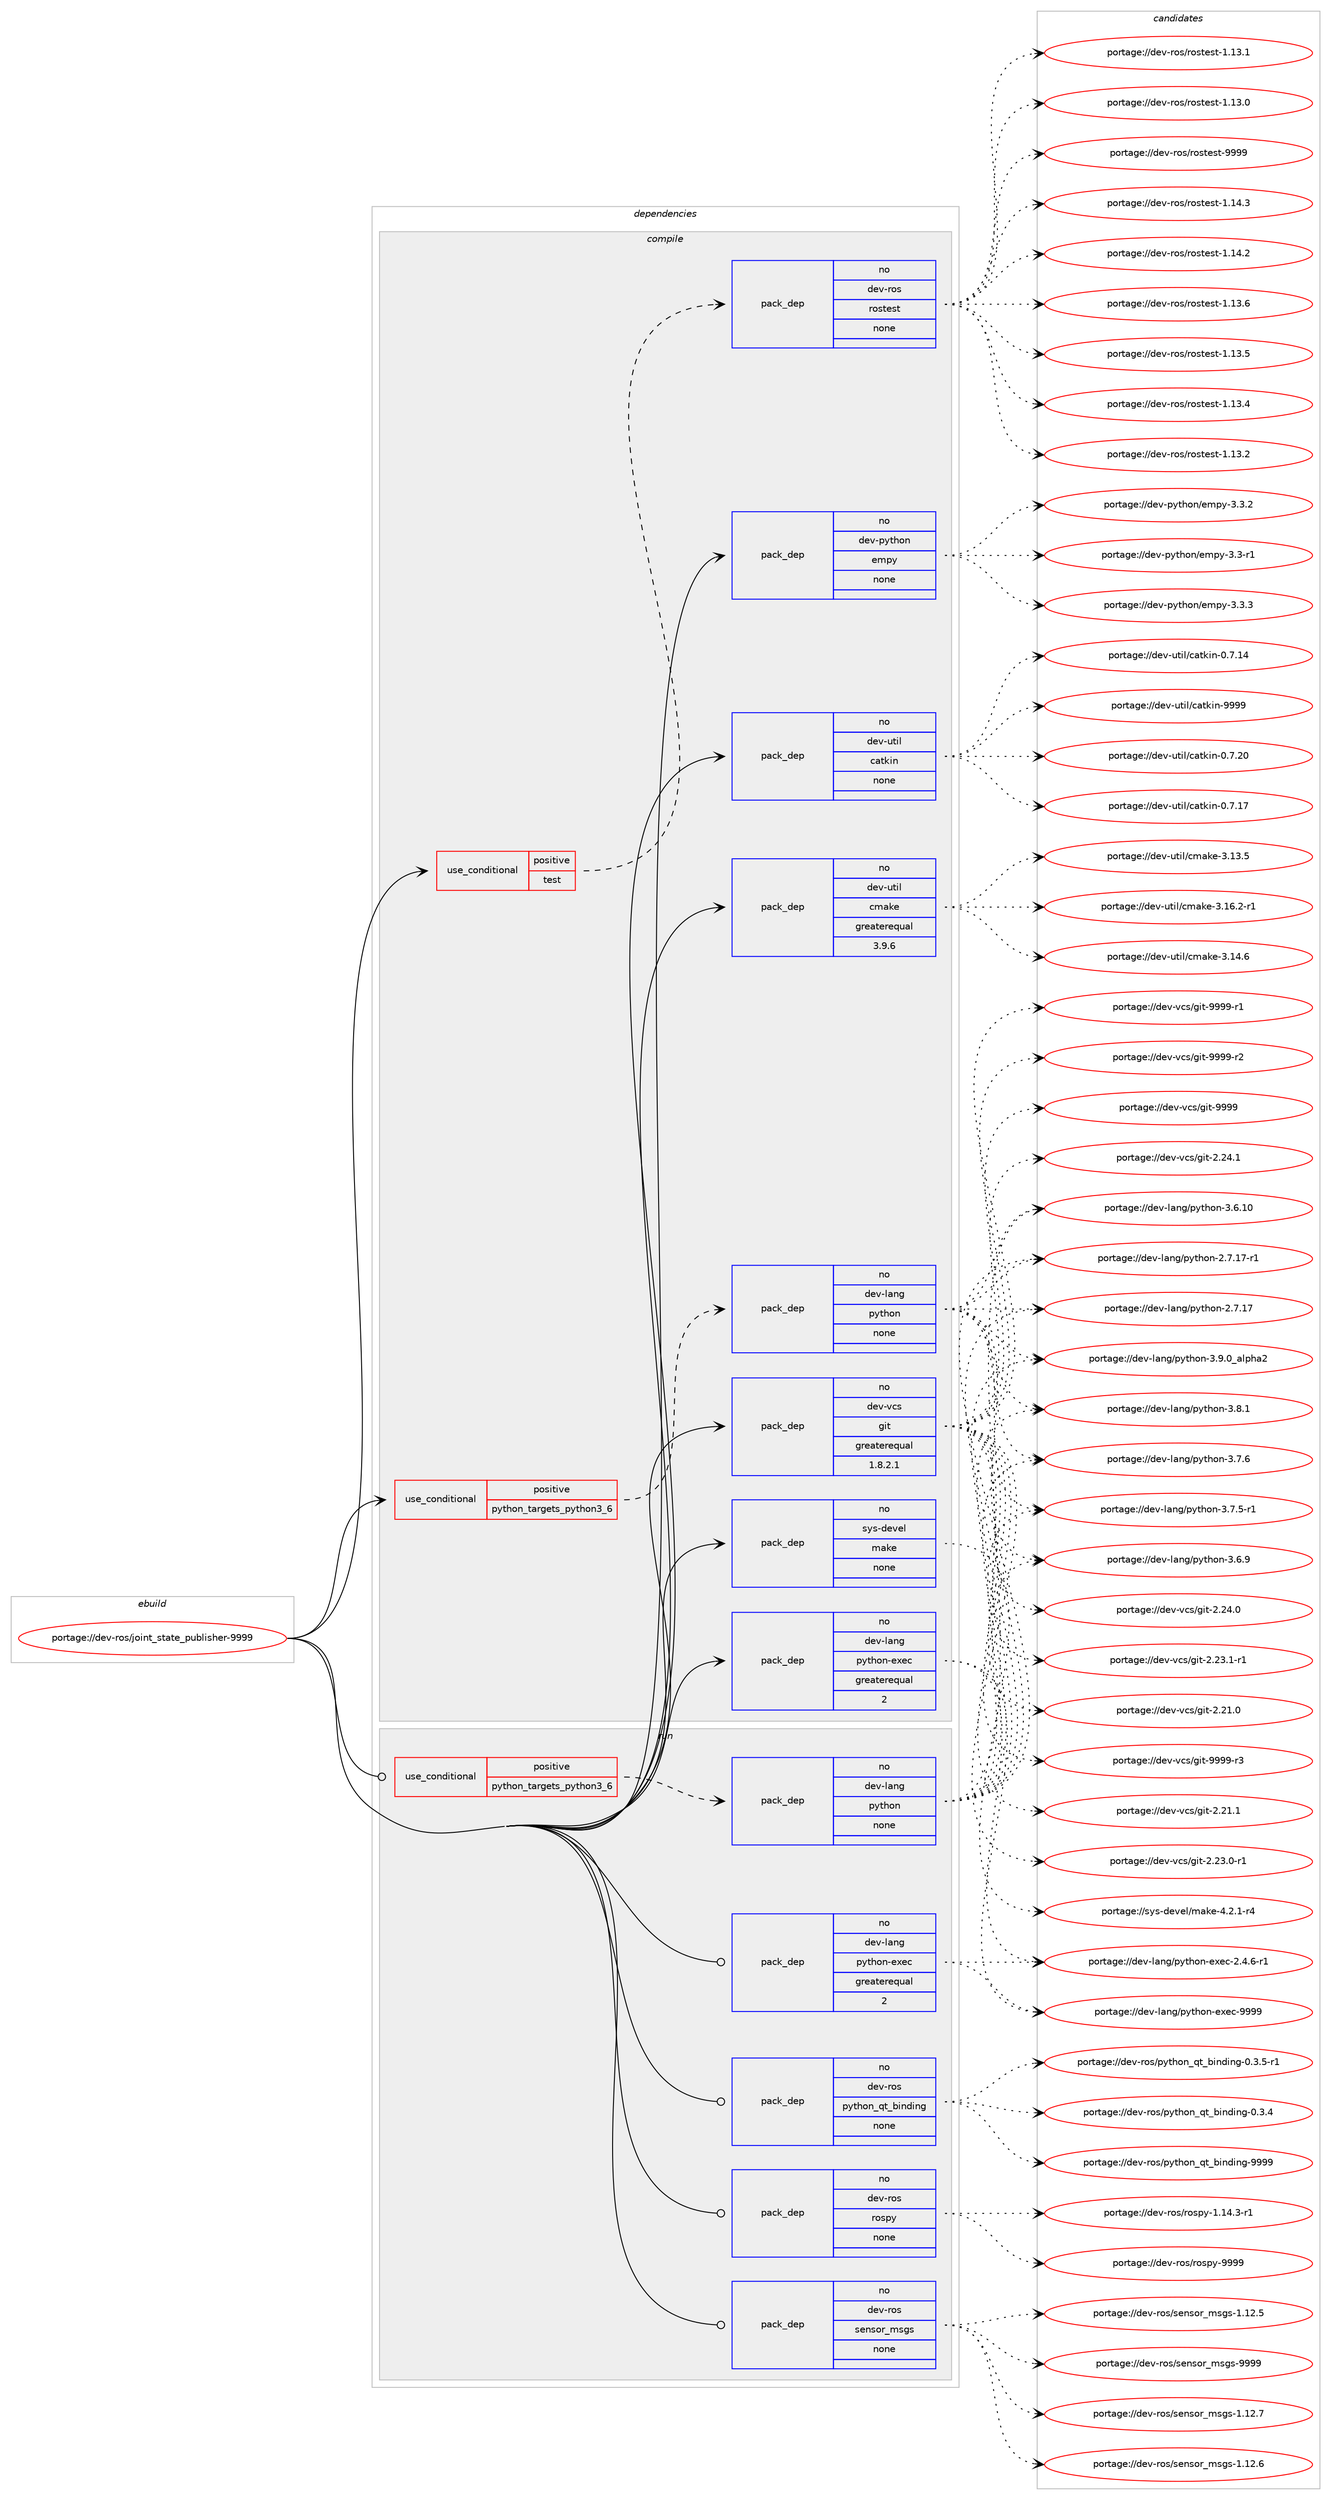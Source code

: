 digraph prolog {

# *************
# Graph options
# *************

newrank=true;
concentrate=true;
compound=true;
graph [rankdir=LR,fontname=Helvetica,fontsize=10,ranksep=1.5];#, ranksep=2.5, nodesep=0.2];
edge  [arrowhead=vee];
node  [fontname=Helvetica,fontsize=10];

# **********
# The ebuild
# **********

subgraph cluster_leftcol {
color=gray;
rank=same;
label=<<i>ebuild</i>>;
id [label="portage://dev-ros/joint_state_publisher-9999", color=red, width=4, href="../dev-ros/joint_state_publisher-9999.svg"];
}

# ****************
# The dependencies
# ****************

subgraph cluster_midcol {
color=gray;
label=<<i>dependencies</i>>;
subgraph cluster_compile {
fillcolor="#eeeeee";
style=filled;
label=<<i>compile</i>>;
subgraph cond100044 {
dependency399414 [label=<<TABLE BORDER="0" CELLBORDER="1" CELLSPACING="0" CELLPADDING="4"><TR><TD ROWSPAN="3" CELLPADDING="10">use_conditional</TD></TR><TR><TD>positive</TD></TR><TR><TD>python_targets_python3_6</TD></TR></TABLE>>, shape=none, color=red];
subgraph pack294517 {
dependency399415 [label=<<TABLE BORDER="0" CELLBORDER="1" CELLSPACING="0" CELLPADDING="4" WIDTH="220"><TR><TD ROWSPAN="6" CELLPADDING="30">pack_dep</TD></TR><TR><TD WIDTH="110">no</TD></TR><TR><TD>dev-lang</TD></TR><TR><TD>python</TD></TR><TR><TD>none</TD></TR><TR><TD></TD></TR></TABLE>>, shape=none, color=blue];
}
dependency399414:e -> dependency399415:w [weight=20,style="dashed",arrowhead="vee"];
}
id:e -> dependency399414:w [weight=20,style="solid",arrowhead="vee"];
subgraph cond100045 {
dependency399416 [label=<<TABLE BORDER="0" CELLBORDER="1" CELLSPACING="0" CELLPADDING="4"><TR><TD ROWSPAN="3" CELLPADDING="10">use_conditional</TD></TR><TR><TD>positive</TD></TR><TR><TD>test</TD></TR></TABLE>>, shape=none, color=red];
subgraph pack294518 {
dependency399417 [label=<<TABLE BORDER="0" CELLBORDER="1" CELLSPACING="0" CELLPADDING="4" WIDTH="220"><TR><TD ROWSPAN="6" CELLPADDING="30">pack_dep</TD></TR><TR><TD WIDTH="110">no</TD></TR><TR><TD>dev-ros</TD></TR><TR><TD>rostest</TD></TR><TR><TD>none</TD></TR><TR><TD></TD></TR></TABLE>>, shape=none, color=blue];
}
dependency399416:e -> dependency399417:w [weight=20,style="dashed",arrowhead="vee"];
}
id:e -> dependency399416:w [weight=20,style="solid",arrowhead="vee"];
subgraph pack294519 {
dependency399418 [label=<<TABLE BORDER="0" CELLBORDER="1" CELLSPACING="0" CELLPADDING="4" WIDTH="220"><TR><TD ROWSPAN="6" CELLPADDING="30">pack_dep</TD></TR><TR><TD WIDTH="110">no</TD></TR><TR><TD>dev-lang</TD></TR><TR><TD>python-exec</TD></TR><TR><TD>greaterequal</TD></TR><TR><TD>2</TD></TR></TABLE>>, shape=none, color=blue];
}
id:e -> dependency399418:w [weight=20,style="solid",arrowhead="vee"];
subgraph pack294520 {
dependency399419 [label=<<TABLE BORDER="0" CELLBORDER="1" CELLSPACING="0" CELLPADDING="4" WIDTH="220"><TR><TD ROWSPAN="6" CELLPADDING="30">pack_dep</TD></TR><TR><TD WIDTH="110">no</TD></TR><TR><TD>dev-python</TD></TR><TR><TD>empy</TD></TR><TR><TD>none</TD></TR><TR><TD></TD></TR></TABLE>>, shape=none, color=blue];
}
id:e -> dependency399419:w [weight=20,style="solid",arrowhead="vee"];
subgraph pack294521 {
dependency399420 [label=<<TABLE BORDER="0" CELLBORDER="1" CELLSPACING="0" CELLPADDING="4" WIDTH="220"><TR><TD ROWSPAN="6" CELLPADDING="30">pack_dep</TD></TR><TR><TD WIDTH="110">no</TD></TR><TR><TD>dev-util</TD></TR><TR><TD>catkin</TD></TR><TR><TD>none</TD></TR><TR><TD></TD></TR></TABLE>>, shape=none, color=blue];
}
id:e -> dependency399420:w [weight=20,style="solid",arrowhead="vee"];
subgraph pack294522 {
dependency399421 [label=<<TABLE BORDER="0" CELLBORDER="1" CELLSPACING="0" CELLPADDING="4" WIDTH="220"><TR><TD ROWSPAN="6" CELLPADDING="30">pack_dep</TD></TR><TR><TD WIDTH="110">no</TD></TR><TR><TD>dev-util</TD></TR><TR><TD>cmake</TD></TR><TR><TD>greaterequal</TD></TR><TR><TD>3.9.6</TD></TR></TABLE>>, shape=none, color=blue];
}
id:e -> dependency399421:w [weight=20,style="solid",arrowhead="vee"];
subgraph pack294523 {
dependency399422 [label=<<TABLE BORDER="0" CELLBORDER="1" CELLSPACING="0" CELLPADDING="4" WIDTH="220"><TR><TD ROWSPAN="6" CELLPADDING="30">pack_dep</TD></TR><TR><TD WIDTH="110">no</TD></TR><TR><TD>dev-vcs</TD></TR><TR><TD>git</TD></TR><TR><TD>greaterequal</TD></TR><TR><TD>1.8.2.1</TD></TR></TABLE>>, shape=none, color=blue];
}
id:e -> dependency399422:w [weight=20,style="solid",arrowhead="vee"];
subgraph pack294524 {
dependency399423 [label=<<TABLE BORDER="0" CELLBORDER="1" CELLSPACING="0" CELLPADDING="4" WIDTH="220"><TR><TD ROWSPAN="6" CELLPADDING="30">pack_dep</TD></TR><TR><TD WIDTH="110">no</TD></TR><TR><TD>sys-devel</TD></TR><TR><TD>make</TD></TR><TR><TD>none</TD></TR><TR><TD></TD></TR></TABLE>>, shape=none, color=blue];
}
id:e -> dependency399423:w [weight=20,style="solid",arrowhead="vee"];
}
subgraph cluster_compileandrun {
fillcolor="#eeeeee";
style=filled;
label=<<i>compile and run</i>>;
}
subgraph cluster_run {
fillcolor="#eeeeee";
style=filled;
label=<<i>run</i>>;
subgraph cond100046 {
dependency399424 [label=<<TABLE BORDER="0" CELLBORDER="1" CELLSPACING="0" CELLPADDING="4"><TR><TD ROWSPAN="3" CELLPADDING="10">use_conditional</TD></TR><TR><TD>positive</TD></TR><TR><TD>python_targets_python3_6</TD></TR></TABLE>>, shape=none, color=red];
subgraph pack294525 {
dependency399425 [label=<<TABLE BORDER="0" CELLBORDER="1" CELLSPACING="0" CELLPADDING="4" WIDTH="220"><TR><TD ROWSPAN="6" CELLPADDING="30">pack_dep</TD></TR><TR><TD WIDTH="110">no</TD></TR><TR><TD>dev-lang</TD></TR><TR><TD>python</TD></TR><TR><TD>none</TD></TR><TR><TD></TD></TR></TABLE>>, shape=none, color=blue];
}
dependency399424:e -> dependency399425:w [weight=20,style="dashed",arrowhead="vee"];
}
id:e -> dependency399424:w [weight=20,style="solid",arrowhead="odot"];
subgraph pack294526 {
dependency399426 [label=<<TABLE BORDER="0" CELLBORDER="1" CELLSPACING="0" CELLPADDING="4" WIDTH="220"><TR><TD ROWSPAN="6" CELLPADDING="30">pack_dep</TD></TR><TR><TD WIDTH="110">no</TD></TR><TR><TD>dev-lang</TD></TR><TR><TD>python-exec</TD></TR><TR><TD>greaterequal</TD></TR><TR><TD>2</TD></TR></TABLE>>, shape=none, color=blue];
}
id:e -> dependency399426:w [weight=20,style="solid",arrowhead="odot"];
subgraph pack294527 {
dependency399427 [label=<<TABLE BORDER="0" CELLBORDER="1" CELLSPACING="0" CELLPADDING="4" WIDTH="220"><TR><TD ROWSPAN="6" CELLPADDING="30">pack_dep</TD></TR><TR><TD WIDTH="110">no</TD></TR><TR><TD>dev-ros</TD></TR><TR><TD>python_qt_binding</TD></TR><TR><TD>none</TD></TR><TR><TD></TD></TR></TABLE>>, shape=none, color=blue];
}
id:e -> dependency399427:w [weight=20,style="solid",arrowhead="odot"];
subgraph pack294528 {
dependency399428 [label=<<TABLE BORDER="0" CELLBORDER="1" CELLSPACING="0" CELLPADDING="4" WIDTH="220"><TR><TD ROWSPAN="6" CELLPADDING="30">pack_dep</TD></TR><TR><TD WIDTH="110">no</TD></TR><TR><TD>dev-ros</TD></TR><TR><TD>rospy</TD></TR><TR><TD>none</TD></TR><TR><TD></TD></TR></TABLE>>, shape=none, color=blue];
}
id:e -> dependency399428:w [weight=20,style="solid",arrowhead="odot"];
subgraph pack294529 {
dependency399429 [label=<<TABLE BORDER="0" CELLBORDER="1" CELLSPACING="0" CELLPADDING="4" WIDTH="220"><TR><TD ROWSPAN="6" CELLPADDING="30">pack_dep</TD></TR><TR><TD WIDTH="110">no</TD></TR><TR><TD>dev-ros</TD></TR><TR><TD>sensor_msgs</TD></TR><TR><TD>none</TD></TR><TR><TD></TD></TR></TABLE>>, shape=none, color=blue];
}
id:e -> dependency399429:w [weight=20,style="solid",arrowhead="odot"];
}
}

# **************
# The candidates
# **************

subgraph cluster_choices {
rank=same;
color=gray;
label=<<i>candidates</i>>;

subgraph choice294517 {
color=black;
nodesep=1;
choice10010111845108971101034711212111610411111045514657464895971081121049750 [label="portage://dev-lang/python-3.9.0_alpha2", color=red, width=4,href="../dev-lang/python-3.9.0_alpha2.svg"];
choice100101118451089711010347112121116104111110455146564649 [label="portage://dev-lang/python-3.8.1", color=red, width=4,href="../dev-lang/python-3.8.1.svg"];
choice100101118451089711010347112121116104111110455146554654 [label="portage://dev-lang/python-3.7.6", color=red, width=4,href="../dev-lang/python-3.7.6.svg"];
choice1001011184510897110103471121211161041111104551465546534511449 [label="portage://dev-lang/python-3.7.5-r1", color=red, width=4,href="../dev-lang/python-3.7.5-r1.svg"];
choice100101118451089711010347112121116104111110455146544657 [label="portage://dev-lang/python-3.6.9", color=red, width=4,href="../dev-lang/python-3.6.9.svg"];
choice10010111845108971101034711212111610411111045514654464948 [label="portage://dev-lang/python-3.6.10", color=red, width=4,href="../dev-lang/python-3.6.10.svg"];
choice100101118451089711010347112121116104111110455046554649554511449 [label="portage://dev-lang/python-2.7.17-r1", color=red, width=4,href="../dev-lang/python-2.7.17-r1.svg"];
choice10010111845108971101034711212111610411111045504655464955 [label="portage://dev-lang/python-2.7.17", color=red, width=4,href="../dev-lang/python-2.7.17.svg"];
dependency399415:e -> choice10010111845108971101034711212111610411111045514657464895971081121049750:w [style=dotted,weight="100"];
dependency399415:e -> choice100101118451089711010347112121116104111110455146564649:w [style=dotted,weight="100"];
dependency399415:e -> choice100101118451089711010347112121116104111110455146554654:w [style=dotted,weight="100"];
dependency399415:e -> choice1001011184510897110103471121211161041111104551465546534511449:w [style=dotted,weight="100"];
dependency399415:e -> choice100101118451089711010347112121116104111110455146544657:w [style=dotted,weight="100"];
dependency399415:e -> choice10010111845108971101034711212111610411111045514654464948:w [style=dotted,weight="100"];
dependency399415:e -> choice100101118451089711010347112121116104111110455046554649554511449:w [style=dotted,weight="100"];
dependency399415:e -> choice10010111845108971101034711212111610411111045504655464955:w [style=dotted,weight="100"];
}
subgraph choice294518 {
color=black;
nodesep=1;
choice10010111845114111115471141111151161011151164557575757 [label="portage://dev-ros/rostest-9999", color=red, width=4,href="../dev-ros/rostest-9999.svg"];
choice100101118451141111154711411111511610111511645494649524651 [label="portage://dev-ros/rostest-1.14.3", color=red, width=4,href="../dev-ros/rostest-1.14.3.svg"];
choice100101118451141111154711411111511610111511645494649524650 [label="portage://dev-ros/rostest-1.14.2", color=red, width=4,href="../dev-ros/rostest-1.14.2.svg"];
choice100101118451141111154711411111511610111511645494649514654 [label="portage://dev-ros/rostest-1.13.6", color=red, width=4,href="../dev-ros/rostest-1.13.6.svg"];
choice100101118451141111154711411111511610111511645494649514653 [label="portage://dev-ros/rostest-1.13.5", color=red, width=4,href="../dev-ros/rostest-1.13.5.svg"];
choice100101118451141111154711411111511610111511645494649514652 [label="portage://dev-ros/rostest-1.13.4", color=red, width=4,href="../dev-ros/rostest-1.13.4.svg"];
choice100101118451141111154711411111511610111511645494649514650 [label="portage://dev-ros/rostest-1.13.2", color=red, width=4,href="../dev-ros/rostest-1.13.2.svg"];
choice100101118451141111154711411111511610111511645494649514649 [label="portage://dev-ros/rostest-1.13.1", color=red, width=4,href="../dev-ros/rostest-1.13.1.svg"];
choice100101118451141111154711411111511610111511645494649514648 [label="portage://dev-ros/rostest-1.13.0", color=red, width=4,href="../dev-ros/rostest-1.13.0.svg"];
dependency399417:e -> choice10010111845114111115471141111151161011151164557575757:w [style=dotted,weight="100"];
dependency399417:e -> choice100101118451141111154711411111511610111511645494649524651:w [style=dotted,weight="100"];
dependency399417:e -> choice100101118451141111154711411111511610111511645494649524650:w [style=dotted,weight="100"];
dependency399417:e -> choice100101118451141111154711411111511610111511645494649514654:w [style=dotted,weight="100"];
dependency399417:e -> choice100101118451141111154711411111511610111511645494649514653:w [style=dotted,weight="100"];
dependency399417:e -> choice100101118451141111154711411111511610111511645494649514652:w [style=dotted,weight="100"];
dependency399417:e -> choice100101118451141111154711411111511610111511645494649514650:w [style=dotted,weight="100"];
dependency399417:e -> choice100101118451141111154711411111511610111511645494649514649:w [style=dotted,weight="100"];
dependency399417:e -> choice100101118451141111154711411111511610111511645494649514648:w [style=dotted,weight="100"];
}
subgraph choice294519 {
color=black;
nodesep=1;
choice10010111845108971101034711212111610411111045101120101994557575757 [label="portage://dev-lang/python-exec-9999", color=red, width=4,href="../dev-lang/python-exec-9999.svg"];
choice10010111845108971101034711212111610411111045101120101994550465246544511449 [label="portage://dev-lang/python-exec-2.4.6-r1", color=red, width=4,href="../dev-lang/python-exec-2.4.6-r1.svg"];
dependency399418:e -> choice10010111845108971101034711212111610411111045101120101994557575757:w [style=dotted,weight="100"];
dependency399418:e -> choice10010111845108971101034711212111610411111045101120101994550465246544511449:w [style=dotted,weight="100"];
}
subgraph choice294520 {
color=black;
nodesep=1;
choice1001011184511212111610411111047101109112121455146514651 [label="portage://dev-python/empy-3.3.3", color=red, width=4,href="../dev-python/empy-3.3.3.svg"];
choice1001011184511212111610411111047101109112121455146514650 [label="portage://dev-python/empy-3.3.2", color=red, width=4,href="../dev-python/empy-3.3.2.svg"];
choice1001011184511212111610411111047101109112121455146514511449 [label="portage://dev-python/empy-3.3-r1", color=red, width=4,href="../dev-python/empy-3.3-r1.svg"];
dependency399419:e -> choice1001011184511212111610411111047101109112121455146514651:w [style=dotted,weight="100"];
dependency399419:e -> choice1001011184511212111610411111047101109112121455146514650:w [style=dotted,weight="100"];
dependency399419:e -> choice1001011184511212111610411111047101109112121455146514511449:w [style=dotted,weight="100"];
}
subgraph choice294521 {
color=black;
nodesep=1;
choice100101118451171161051084799971161071051104557575757 [label="portage://dev-util/catkin-9999", color=red, width=4,href="../dev-util/catkin-9999.svg"];
choice1001011184511711610510847999711610710511045484655465048 [label="portage://dev-util/catkin-0.7.20", color=red, width=4,href="../dev-util/catkin-0.7.20.svg"];
choice1001011184511711610510847999711610710511045484655464955 [label="portage://dev-util/catkin-0.7.17", color=red, width=4,href="../dev-util/catkin-0.7.17.svg"];
choice1001011184511711610510847999711610710511045484655464952 [label="portage://dev-util/catkin-0.7.14", color=red, width=4,href="../dev-util/catkin-0.7.14.svg"];
dependency399420:e -> choice100101118451171161051084799971161071051104557575757:w [style=dotted,weight="100"];
dependency399420:e -> choice1001011184511711610510847999711610710511045484655465048:w [style=dotted,weight="100"];
dependency399420:e -> choice1001011184511711610510847999711610710511045484655464955:w [style=dotted,weight="100"];
dependency399420:e -> choice1001011184511711610510847999711610710511045484655464952:w [style=dotted,weight="100"];
}
subgraph choice294522 {
color=black;
nodesep=1;
choice10010111845117116105108479910997107101455146495446504511449 [label="portage://dev-util/cmake-3.16.2-r1", color=red, width=4,href="../dev-util/cmake-3.16.2-r1.svg"];
choice1001011184511711610510847991099710710145514649524654 [label="portage://dev-util/cmake-3.14.6", color=red, width=4,href="../dev-util/cmake-3.14.6.svg"];
choice1001011184511711610510847991099710710145514649514653 [label="portage://dev-util/cmake-3.13.5", color=red, width=4,href="../dev-util/cmake-3.13.5.svg"];
dependency399421:e -> choice10010111845117116105108479910997107101455146495446504511449:w [style=dotted,weight="100"];
dependency399421:e -> choice1001011184511711610510847991099710710145514649524654:w [style=dotted,weight="100"];
dependency399421:e -> choice1001011184511711610510847991099710710145514649514653:w [style=dotted,weight="100"];
}
subgraph choice294523 {
color=black;
nodesep=1;
choice10010111845118991154710310511645575757574511451 [label="portage://dev-vcs/git-9999-r3", color=red, width=4,href="../dev-vcs/git-9999-r3.svg"];
choice10010111845118991154710310511645575757574511450 [label="portage://dev-vcs/git-9999-r2", color=red, width=4,href="../dev-vcs/git-9999-r2.svg"];
choice10010111845118991154710310511645575757574511449 [label="portage://dev-vcs/git-9999-r1", color=red, width=4,href="../dev-vcs/git-9999-r1.svg"];
choice1001011184511899115471031051164557575757 [label="portage://dev-vcs/git-9999", color=red, width=4,href="../dev-vcs/git-9999.svg"];
choice10010111845118991154710310511645504650524649 [label="portage://dev-vcs/git-2.24.1", color=red, width=4,href="../dev-vcs/git-2.24.1.svg"];
choice10010111845118991154710310511645504650524648 [label="portage://dev-vcs/git-2.24.0", color=red, width=4,href="../dev-vcs/git-2.24.0.svg"];
choice100101118451189911547103105116455046505146494511449 [label="portage://dev-vcs/git-2.23.1-r1", color=red, width=4,href="../dev-vcs/git-2.23.1-r1.svg"];
choice100101118451189911547103105116455046505146484511449 [label="portage://dev-vcs/git-2.23.0-r1", color=red, width=4,href="../dev-vcs/git-2.23.0-r1.svg"];
choice10010111845118991154710310511645504650494649 [label="portage://dev-vcs/git-2.21.1", color=red, width=4,href="../dev-vcs/git-2.21.1.svg"];
choice10010111845118991154710310511645504650494648 [label="portage://dev-vcs/git-2.21.0", color=red, width=4,href="../dev-vcs/git-2.21.0.svg"];
dependency399422:e -> choice10010111845118991154710310511645575757574511451:w [style=dotted,weight="100"];
dependency399422:e -> choice10010111845118991154710310511645575757574511450:w [style=dotted,weight="100"];
dependency399422:e -> choice10010111845118991154710310511645575757574511449:w [style=dotted,weight="100"];
dependency399422:e -> choice1001011184511899115471031051164557575757:w [style=dotted,weight="100"];
dependency399422:e -> choice10010111845118991154710310511645504650524649:w [style=dotted,weight="100"];
dependency399422:e -> choice10010111845118991154710310511645504650524648:w [style=dotted,weight="100"];
dependency399422:e -> choice100101118451189911547103105116455046505146494511449:w [style=dotted,weight="100"];
dependency399422:e -> choice100101118451189911547103105116455046505146484511449:w [style=dotted,weight="100"];
dependency399422:e -> choice10010111845118991154710310511645504650494649:w [style=dotted,weight="100"];
dependency399422:e -> choice10010111845118991154710310511645504650494648:w [style=dotted,weight="100"];
}
subgraph choice294524 {
color=black;
nodesep=1;
choice1151211154510010111810110847109971071014552465046494511452 [label="portage://sys-devel/make-4.2.1-r4", color=red, width=4,href="../sys-devel/make-4.2.1-r4.svg"];
dependency399423:e -> choice1151211154510010111810110847109971071014552465046494511452:w [style=dotted,weight="100"];
}
subgraph choice294525 {
color=black;
nodesep=1;
choice10010111845108971101034711212111610411111045514657464895971081121049750 [label="portage://dev-lang/python-3.9.0_alpha2", color=red, width=4,href="../dev-lang/python-3.9.0_alpha2.svg"];
choice100101118451089711010347112121116104111110455146564649 [label="portage://dev-lang/python-3.8.1", color=red, width=4,href="../dev-lang/python-3.8.1.svg"];
choice100101118451089711010347112121116104111110455146554654 [label="portage://dev-lang/python-3.7.6", color=red, width=4,href="../dev-lang/python-3.7.6.svg"];
choice1001011184510897110103471121211161041111104551465546534511449 [label="portage://dev-lang/python-3.7.5-r1", color=red, width=4,href="../dev-lang/python-3.7.5-r1.svg"];
choice100101118451089711010347112121116104111110455146544657 [label="portage://dev-lang/python-3.6.9", color=red, width=4,href="../dev-lang/python-3.6.9.svg"];
choice10010111845108971101034711212111610411111045514654464948 [label="portage://dev-lang/python-3.6.10", color=red, width=4,href="../dev-lang/python-3.6.10.svg"];
choice100101118451089711010347112121116104111110455046554649554511449 [label="portage://dev-lang/python-2.7.17-r1", color=red, width=4,href="../dev-lang/python-2.7.17-r1.svg"];
choice10010111845108971101034711212111610411111045504655464955 [label="portage://dev-lang/python-2.7.17", color=red, width=4,href="../dev-lang/python-2.7.17.svg"];
dependency399425:e -> choice10010111845108971101034711212111610411111045514657464895971081121049750:w [style=dotted,weight="100"];
dependency399425:e -> choice100101118451089711010347112121116104111110455146564649:w [style=dotted,weight="100"];
dependency399425:e -> choice100101118451089711010347112121116104111110455146554654:w [style=dotted,weight="100"];
dependency399425:e -> choice1001011184510897110103471121211161041111104551465546534511449:w [style=dotted,weight="100"];
dependency399425:e -> choice100101118451089711010347112121116104111110455146544657:w [style=dotted,weight="100"];
dependency399425:e -> choice10010111845108971101034711212111610411111045514654464948:w [style=dotted,weight="100"];
dependency399425:e -> choice100101118451089711010347112121116104111110455046554649554511449:w [style=dotted,weight="100"];
dependency399425:e -> choice10010111845108971101034711212111610411111045504655464955:w [style=dotted,weight="100"];
}
subgraph choice294526 {
color=black;
nodesep=1;
choice10010111845108971101034711212111610411111045101120101994557575757 [label="portage://dev-lang/python-exec-9999", color=red, width=4,href="../dev-lang/python-exec-9999.svg"];
choice10010111845108971101034711212111610411111045101120101994550465246544511449 [label="portage://dev-lang/python-exec-2.4.6-r1", color=red, width=4,href="../dev-lang/python-exec-2.4.6-r1.svg"];
dependency399426:e -> choice10010111845108971101034711212111610411111045101120101994557575757:w [style=dotted,weight="100"];
dependency399426:e -> choice10010111845108971101034711212111610411111045101120101994550465246544511449:w [style=dotted,weight="100"];
}
subgraph choice294527 {
color=black;
nodesep=1;
choice10010111845114111115471121211161041111109511311695981051101001051101034557575757 [label="portage://dev-ros/python_qt_binding-9999", color=red, width=4,href="../dev-ros/python_qt_binding-9999.svg"];
choice10010111845114111115471121211161041111109511311695981051101001051101034548465146534511449 [label="portage://dev-ros/python_qt_binding-0.3.5-r1", color=red, width=4,href="../dev-ros/python_qt_binding-0.3.5-r1.svg"];
choice1001011184511411111547112121116104111110951131169598105110100105110103454846514652 [label="portage://dev-ros/python_qt_binding-0.3.4", color=red, width=4,href="../dev-ros/python_qt_binding-0.3.4.svg"];
dependency399427:e -> choice10010111845114111115471121211161041111109511311695981051101001051101034557575757:w [style=dotted,weight="100"];
dependency399427:e -> choice10010111845114111115471121211161041111109511311695981051101001051101034548465146534511449:w [style=dotted,weight="100"];
dependency399427:e -> choice1001011184511411111547112121116104111110951131169598105110100105110103454846514652:w [style=dotted,weight="100"];
}
subgraph choice294528 {
color=black;
nodesep=1;
choice10010111845114111115471141111151121214557575757 [label="portage://dev-ros/rospy-9999", color=red, width=4,href="../dev-ros/rospy-9999.svg"];
choice1001011184511411111547114111115112121454946495246514511449 [label="portage://dev-ros/rospy-1.14.3-r1", color=red, width=4,href="../dev-ros/rospy-1.14.3-r1.svg"];
dependency399428:e -> choice10010111845114111115471141111151121214557575757:w [style=dotted,weight="100"];
dependency399428:e -> choice1001011184511411111547114111115112121454946495246514511449:w [style=dotted,weight="100"];
}
subgraph choice294529 {
color=black;
nodesep=1;
choice1001011184511411111547115101110115111114951091151031154557575757 [label="portage://dev-ros/sensor_msgs-9999", color=red, width=4,href="../dev-ros/sensor_msgs-9999.svg"];
choice10010111845114111115471151011101151111149510911510311545494649504655 [label="portage://dev-ros/sensor_msgs-1.12.7", color=red, width=4,href="../dev-ros/sensor_msgs-1.12.7.svg"];
choice10010111845114111115471151011101151111149510911510311545494649504654 [label="portage://dev-ros/sensor_msgs-1.12.6", color=red, width=4,href="../dev-ros/sensor_msgs-1.12.6.svg"];
choice10010111845114111115471151011101151111149510911510311545494649504653 [label="portage://dev-ros/sensor_msgs-1.12.5", color=red, width=4,href="../dev-ros/sensor_msgs-1.12.5.svg"];
dependency399429:e -> choice1001011184511411111547115101110115111114951091151031154557575757:w [style=dotted,weight="100"];
dependency399429:e -> choice10010111845114111115471151011101151111149510911510311545494649504655:w [style=dotted,weight="100"];
dependency399429:e -> choice10010111845114111115471151011101151111149510911510311545494649504654:w [style=dotted,weight="100"];
dependency399429:e -> choice10010111845114111115471151011101151111149510911510311545494649504653:w [style=dotted,weight="100"];
}
}

}
